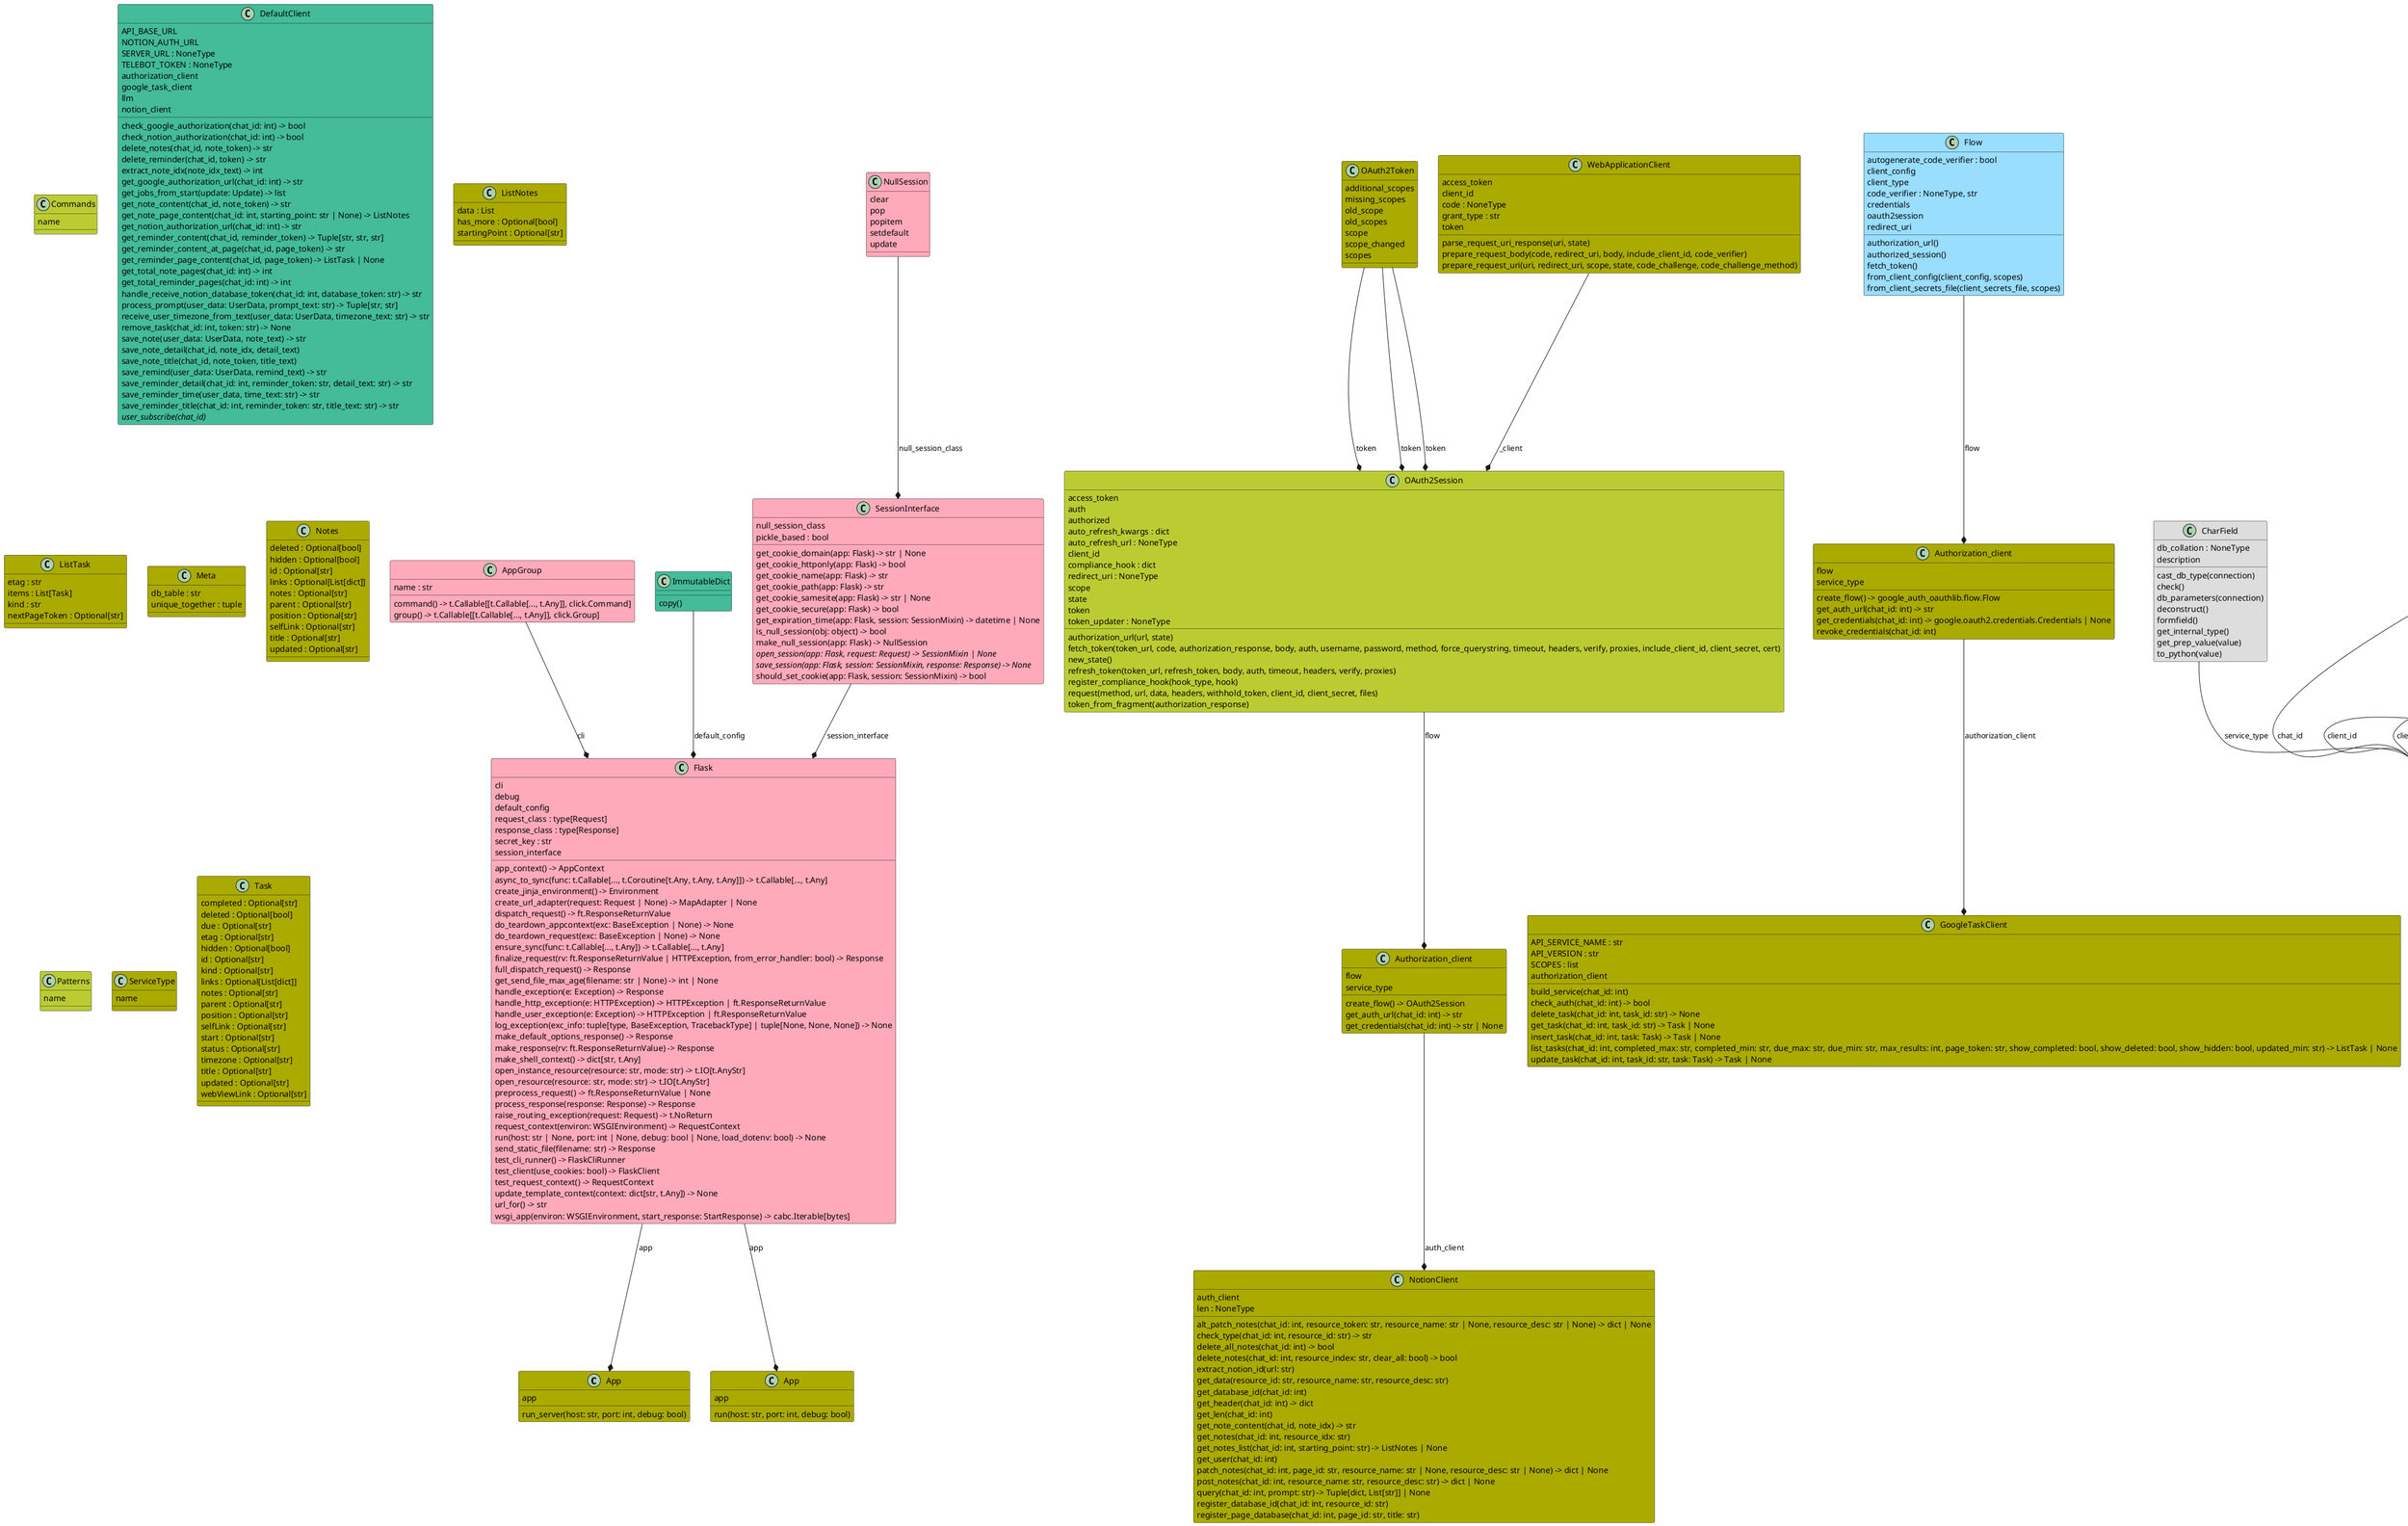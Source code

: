 @startuml classes_test
set namespaceSeparator none
class "App" as SmartNoteAssistant.pkg.notion_api.authorization_server.App #AAAA00 {
  app
  run_server(host: str, port: int, debug: bool)
}
class "App" as SmartNoteAssistant.pkg.google_task_api.authorization_server.App #AAAA00 {
  app
  run(host: str, port: int, debug: bool)
}
class "AppGroup" as flask.cli.AppGroup #FFAABB {
  name : str
  command() -> t.Callable[[t.Callable[..., t.Any]], click.Command]
  group() -> t.Callable[[t.Callable[..., t.Any]], click.Group]
}
class "Authorization_client" as SmartNoteAssistant.pkg.notion_api.authorization_client.Authorization_client #AAAA00 {
  flow
  service_type
  create_flow() -> OAuth2Session
  get_auth_url(chat_id: int) -> str
  get_credentials(chat_id: int) -> str | None
}
class "Authorization_client" as SmartNoteAssistant.pkg.google_task_api.authorization_client.Authorization_client #AAAA00 {
  flow
  service_type
  create_flow() -> google_auth_oauthlib.flow.Flow
  get_auth_url(chat_id: int) -> str
  get_credentials(chat_id: int) -> google.oauth2.credentials.Credentials | None
  revoke_credentials(chat_id: int)
}
class "Authz" as SmartNoteAssistant.pkg.model.authz.Authz #AAAA00 {
  chat_id
  client_id
  client_secret
  created_at
  current_state
  refresh_token
  service_type
  token
  updated_at
}
class "BigIntegerField" as django.db.models.fields.BigIntegerField #DDDDDD {
  MAX_BIGINT : int
  description
  formfield()
  get_internal_type()
}
class "BooleanField" as django.db.models.fields.BooleanField #DDDDDD {
  default_error_messages : dict
  description
  empty_strings_allowed : bool
  formfield()
  get_internal_type()
  get_prep_value(value)
  to_python(value)
}
class "CharField" as django.db.models.fields.CharField #DDDDDD {
  db_collation : NoneType
  description
  cast_db_type(connection)
  check()
  db_parameters(connection)
  deconstruct()
  formfield()
  get_internal_type()
  get_prep_value(value)
  to_python(value)
}
class "CommandConversation" as SmartNoteAssistant.bot.telegram.conversation._command_conversation.CommandConversation #99DDFF {
  debug : bool
  states
  {abstract}start_conversation(update: Update, context: ContextTypes.DEFAULT_TYPE) -> int
}
class "Commands" as SmartNoteAssistant.config._conversation_config.Commands #BBCC33 {
  name
}
class "ConversationCenterController" as SmartNoteAssistant.bot.telegram.conversation.controller._conversation_center_controller.ConversationCenterController #99DDFF {
  client
  conversation_handler
  note_conversation_controller
  notion_db_request_conversation
  notion_page_request_conversation
  prompting_conversation
  reminder_conversation_controller
  timezone_request_conversation
  add_conversation_handler(application) -> None
  cancel(update: Update, context: ContextTypes.DEFAULT_TYPE) -> int
  check_command(update: Update, context: ContextTypes.DEFAULT_TYPE) -> int
}
class "ConversationHandler" as telegram.ext._handlers.conversationhandler.ConversationHandler #77AADD {
  END : Final[int]
  TIMEOUT : Final[int]
  WAITING : Final[int]
  allow_reentry
  block : DVType[bool]
  conversation_timeout
  entry_points
  fallbacks
  map_to_parent
  name
  per_chat
  per_message
  per_user
  persistent
  states
  timeout_jobs : Dict[ConversationKey, Job[Any]]
  check_update(update: object) -> Optional[_CheckUpdateType[CCT]]
  handle_update(update: Update, application: 'Application[Any, CCT, Any, Any, Any, Any]', check_result: _CheckUpdateType[CCT], context: CCT) -> Optional[object]
}
class "DateTimeField" as django.db.models.fields.DateTimeField #DDDDDD {
  default_error_messages : dict
  description
  empty_strings_allowed : bool
  formfield()
  get_db_prep_value(value, connection, prepared)
  get_internal_type()
  get_prep_value(value)
  pre_save(model_instance, add)
  to_python(value)
  value_to_string(obj)
}
class "DefaultClient" as SmartNoteAssistant.client.telegram._default_client.DefaultClient #44BB99 {
  API_BASE_URL
  NOTION_AUTH_URL
  SERVER_URL : NoneType
  TELEBOT_TOKEN : NoneType
  authorization_client
  google_task_client
  llm
  notion_client
  check_google_authorization(chat_id: int) -> bool
  check_notion_authorization(chat_id: int) -> bool
  delete_notes(chat_id, note_token) -> str
  delete_reminder(chat_id, token) -> str
  extract_note_idx(note_idx_text) -> int
  get_google_authorization_url(chat_id: int) -> str
  get_jobs_from_start(update: Update) -> list
  get_note_content(chat_id, note_token) -> str
  get_note_page_content(chat_id: int, starting_point: str | None) -> ListNotes
  get_notion_authorization_url(chat_id: int) -> str
  get_reminder_content(chat_id, reminder_token) -> Tuple[str, str, str]
  get_reminder_content_at_page(chat_id, page_token) -> str
  get_reminder_page_content(chat_id, page_token) -> ListTask | None
  get_total_note_pages(chat_id: int) -> int
  get_total_reminder_pages(chat_id: int) -> int
  handle_receive_notion_database_token(chat_id: int, database_token: str) -> str
  process_prompt(user_data: UserData, prompt_text: str) -> Tuple[str, str]
  receive_user_timezone_from_text(user_data: UserData, timezone_text: str) -> str
  remove_task(chat_id: int, token: str) -> None
  save_note(user_data: UserData, note_text) -> str
  save_note_detail(chat_id, note_idx, detail_text)
  save_note_title(chat_id, note_token, title_text)
  save_remind(user_data: UserData, remind_text) -> str
  save_reminder_detail(chat_id: int, reminder_token: str, detail_text: str) -> str
  save_reminder_time(user_data, time_text: str) -> str
  save_reminder_title(chat_id: int, reminder_token: str, title_text: str) -> str
  {abstract}user_subscribe(chat_id)
}
class "Flask" as flask.app.Flask #FFAABB {
  cli
  debug
  default_config
  request_class : type[Request]
  response_class : type[Response]
  secret_key : str
  session_interface
  app_context() -> AppContext
  async_to_sync(func: t.Callable[..., t.Coroutine[t.Any, t.Any, t.Any]]) -> t.Callable[..., t.Any]
  create_jinja_environment() -> Environment
  create_url_adapter(request: Request | None) -> MapAdapter | None
  dispatch_request() -> ft.ResponseReturnValue
  do_teardown_appcontext(exc: BaseException | None) -> None
  do_teardown_request(exc: BaseException | None) -> None
  ensure_sync(func: t.Callable[..., t.Any]) -> t.Callable[..., t.Any]
  finalize_request(rv: ft.ResponseReturnValue | HTTPException, from_error_handler: bool) -> Response
  full_dispatch_request() -> Response
  get_send_file_max_age(filename: str | None) -> int | None
  handle_exception(e: Exception) -> Response
  handle_http_exception(e: HTTPException) -> HTTPException | ft.ResponseReturnValue
  handle_user_exception(e: Exception) -> HTTPException | ft.ResponseReturnValue
  log_exception(exc_info: tuple[type, BaseException, TracebackType] | tuple[None, None, None]) -> None
  make_default_options_response() -> Response
  make_response(rv: ft.ResponseReturnValue) -> Response
  make_shell_context() -> dict[str, t.Any]
  open_instance_resource(resource: str, mode: str) -> t.IO[t.AnyStr]
  open_resource(resource: str, mode: str) -> t.IO[t.AnyStr]
  preprocess_request() -> ft.ResponseReturnValue | None
  process_response(response: Response) -> Response
  raise_routing_exception(request: Request) -> t.NoReturn
  request_context(environ: WSGIEnvironment) -> RequestContext
  run(host: str | None, port: int | None, debug: bool | None, load_dotenv: bool) -> None
  send_static_file(filename: str) -> Response
  test_cli_runner() -> FlaskCliRunner
  test_client(use_cookies: bool) -> FlaskClient
  test_request_context() -> RequestContext
  update_template_context(context: dict[str, t.Any]) -> None
  url_for() -> str
  wsgi_app(environ: WSGIEnvironment, start_response: StartResponse) -> cabc.Iterable[bytes]
}
class "Flow" as google_auth_oauthlib.flow.Flow #99DDFF {
  autogenerate_code_verifier : bool
  client_config
  client_type
  code_verifier : NoneType, str
  credentials
  oauth2session
  redirect_uri
  authorization_url()
  authorized_session()
  fetch_token()
  from_client_config(client_config, scopes)
  from_client_secrets_file(client_secrets_file, scopes)
}
class "GoogleTaskClient" as SmartNoteAssistant.pkg.google_task_api.client.GoogleTaskClient #AAAA00 {
  API_SERVICE_NAME : str
  API_VERSION : str
  SCOPES : list
  authorization_client
  build_service(chat_id: int)
  check_auth(chat_id: int) -> bool
  delete_task(chat_id: int, task_id: str) -> None
  get_task(chat_id: int, task_id: str) -> Task | None
  insert_task(chat_id: int, task: Task) -> Task | None
  list_tasks(chat_id: int, completed_max: str, completed_min: str, due_max: str, due_min: str, max_results: int, page_token: str, show_completed: bool, show_deleted: bool, show_hidden: bool, updated_min: str) -> ListTask | None
  update_task(chat_id: int, task_id: str, task: Task) -> Task | None
}
class "ImmutableDict" as werkzeug.datastructures.structures.ImmutableDict #44BB99 {
  copy()
}
class "ListNotes" as SmartNoteAssistant.pkg.notion_api.model.ListNotes #AAAA00 {
  data : List
  has_more : Optional[bool]
  startingPoint : Optional[str]
}
class "ListTask" as SmartNoteAssistant.pkg.google_task_api.model.ListTask #AAAA00 {
  etag : str
  items : List[Task]
  kind : str
  nextPageToken : Optional[str]
}
class "Meta" as SmartNoteAssistant.pkg.model.authz.Authz.Meta #AAAA00 {
  db_table : str
  unique_together : tuple
}
class "NoteConversationController" as SmartNoteAssistant.bot.telegram.conversation.controller._note_conversation_controller.NoteConversationController #99DDFF {
  factory : dict[int, ModifyNoteConversation]
  get_callbacks() -> list[CallbackQueryHandler]
  get_entry_points() -> list[CommandHandler]
  get_states_dict(command_handler) -> dict
  share_preview_page_callback(application) -> None
}
class "NotePages" as SmartNoteAssistant.bot.telegram.telegram_pages._note_pages.NotePages #99DDFF {
  client
  check_match_pattern(query: CallbackQuery) -> bool
  client_get_content(chat_id, note_token) -> str
  client_get_total_pages(chat_id: int) -> int
  init_preview_pages(chat_id: int, page: int) -> InlineKeyboardPaginator
  preview_page_callback(update: Update, context: ContextTypes.DEFAULT_TYPE) -> None
  preview_page_query_callback(query: CallbackQuery) -> None
  view_note_page_command(update: Update, context: ContextTypes.DEFAULT_TYPE) -> None
}
class "NotePages" as SmartNoteAssistant.bot.telegram.telegram_pages._note_pages_v2.NotePages #99DDFF {
  client
  check_match_pattern(query: CallbackQuery) -> bool
  client_get_page_content(chat_id, page_token)
  client_get_total_pages(chat_id: int) -> int
  show_preview_page(query: CallbackQuery, context: ContextTypes.DEFAULT_TYPE, starting_point: str | None) -> None
  view_note_page_command(update: Update, context: ContextTypes.DEFAULT_TYPE) -> None
}
class "Notes" as SmartNoteAssistant.pkg.notion_api.model.Notes #AAAA00 {
  deleted : Optional[bool]
  hidden : Optional[bool]
  id : Optional[str]
  links : Optional[List[dict]]
  notes : Optional[str]
  parent : Optional[str]
  position : Optional[str]
  selfLink : Optional[str]
  title : Optional[str]
  updated : Optional[str]
}
class "NotionClient" as SmartNoteAssistant.pkg.notion_api.client.NotionClient #AAAA00 {
  auth_client
  len : NoneType
  alt_patch_notes(chat_id: int, resource_token: str, resource_name: str | None, resource_desc: str | None) -> dict | None
  check_type(chat_id: int, resource_id: str) -> str
  delete_all_notes(chat_id: int) -> bool
  delete_notes(chat_id: int, resource_index: str, clear_all: bool) -> bool
  extract_notion_id(url: str)
  get_data(resource_id: str, resource_name: str, resource_desc: str)
  get_database_id(chat_id: int)
  get_header(chat_id: int) -> dict
  get_len(chat_id: int)
  get_note_content(chat_id, note_idx) -> str
  get_notes(chat_id: int, resource_idx: str)
  get_notes_list(chat_id: int, starting_point: str) -> ListNotes | None
  get_user(chat_id: int)
  patch_notes(chat_id: int, page_id: str, resource_name: str | None, resource_desc: str | None) -> dict | None
  post_notes(chat_id: int, resource_name: str, resource_desc: str) -> dict | None
  query(chat_id: int, prompt: str) -> Tuple[dict, List[str]] | None
  register_database_id(chat_id: int, resource_id: str)
  register_page_database(chat_id: int, page_id: str, title: str)
}
class "NullSession" as flask.sessions.NullSession #FFAABB {
  clear
  pop
  popitem
  setdefault
  update
}
class "OAuth2Session" as requests_oauthlib.oauth2_session.OAuth2Session #BBCC33 {
  access_token
  auth
  authorized
  auto_refresh_kwargs : dict
  auto_refresh_url : NoneType
  client_id
  compliance_hook : dict
  redirect_uri : NoneType
  scope
  state
  token
  token_updater : NoneType
  authorization_url(url, state)
  fetch_token(token_url, code, authorization_response, body, auth, username, password, method, force_querystring, timeout, headers, verify, proxies, include_client_id, client_secret, cert)
  new_state()
  refresh_token(token_url, refresh_token, body, auth, timeout, headers, verify, proxies)
  register_compliance_hook(hook_type, hook)
  request(method, url, data, headers, withhold_token, client_id, client_secret, files)
  token_from_fragment(authorization_response)
}
class "OAuth2Token" as oauthlib.oauth2.rfc6749.tokens.OAuth2Token #AAAA00 {
  additional_scopes
  missing_scopes
  old_scope
  old_scopes
  scope
  scope_changed
  scopes
}
class "Patterns" as SmartNoteAssistant.config._conversation_config.Patterns #BBCC33 {
  name
}
class "PromptingConversation" as SmartNoteAssistant.bot.telegram.conversation._prompting_conversation.PromptingConversation #99DDFF {
  PROMPTING : int
  client
  start_conversation(update: Update, context: ContextTypes.DEFAULT_TYPE) -> int
}
class "ReminderCeleryTask" as SmartNoteAssistant.pkg.model.reminder_cele_task.ReminderCeleryTask #AAAA00 {
  PENDING : str
  REVOKED : str
  chat_id
  choices : list
  completed
  description
  due
  reminder_id
  state
  title
  is_cancelled() -> bool
  mark_completed()
  revoke()
}
class "ReminderConversationController" as SmartNoteAssistant.bot.telegram.conversation.controller._reminder_conversation_controller.ReminderConversationController #99DDFF {
  factory : dict[int, ModifyNoteConversation]
  get_callbacks()
  get_entry_points()
  get_states_dict(command_handler)
  share_preview_page_callback(application) -> None
}
class "ReminderPages" as SmartNoteAssistant.bot.telegram.telegram_pages._reminder_pages.ReminderPages #99DDFF {
  check_match_pattern(query: CallbackQuery) -> bool
  client_get_content(chat_id, note_idx) -> str
  client_get_total_pages(chat_id: int) -> int
  get_option_keyboard(note_idx: str) -> list
  init_preview_pages(chat_id, page: int) -> InlineKeyboardPaginator
  view_note_page_command(update: Update, context: ContextTypes.DEFAULT_TYPE) -> None
}
class "ReminderPages" as SmartNoteAssistant.bot.telegram.telegram_pages._reminder_pages_v2.ReminderPages #99DDFF {
  check_match_pattern(query: CallbackQuery) -> bool
  client_get_page_content(chat_id, page_token)
  client_get_total_pages(chat_id: int) -> int
  get_option_keyboard(note_idx: str) -> list
  show_preview_page(query: CallbackQuery, context: ContextTypes.DEFAULT_TYPE, cur_page_token: str | None) -> None
}
class "RequestNotionDBConversation" as SmartNoteAssistant.bot.telegram.conversation.notion_request.request_notion_db_conversation.RequestNotionDBConversation #99DDFF {
  NOTION_REQ_DB : int
  client
  receive_user_data(update: Update, context: ContextTypes.DEFAULT_TYPE) -> int
  start_conversation(update: Update, context: ContextTypes.DEFAULT_TYPE) -> int
}
class "RequestNotionPageConversation" as SmartNoteAssistant.bot.telegram.conversation.notion_request.request_page_conversation.RequestNotionPageConversation #99DDFF {
  NOTION_REQ_PAGE : int
  client
  receive_user_data(update: Update, context: ContextTypes.DEFAULT_TYPE) -> int
  start_conversation(update: Update, context: ContextTypes.DEFAULT_TYPE) -> int
}
class "ServiceType" as SmartNoteAssistant.pkg.model.authz.ServiceType #AAAA00 {
  name
}
class "SessionInterface" as flask.sessions.SessionInterface #FFAABB {
  null_session_class
  pickle_based : bool
  get_cookie_domain(app: Flask) -> str | None
  get_cookie_httponly(app: Flask) -> bool
  get_cookie_name(app: Flask) -> str
  get_cookie_path(app: Flask) -> str
  get_cookie_samesite(app: Flask) -> str | None
  get_cookie_secure(app: Flask) -> bool
  get_expiration_time(app: Flask, session: SessionMixin) -> datetime | None
  is_null_session(obj: object) -> bool
  make_null_session(app: Flask) -> NullSession
  {abstract}open_session(app: Flask, request: Request) -> SessionMixin | None
  {abstract}save_session(app: Flask, session: SessionMixin, response: Response) -> None
  should_set_cookie(app: Flask, session: SessionMixin) -> bool
}
class "Task" as SmartNoteAssistant.pkg.google_task_api.model.Task #AAAA00 {
  completed : Optional[str]
  deleted : Optional[bool]
  due : Optional[str]
  etag : Optional[str]
  hidden : Optional[bool]
  id : Optional[str]
  kind : Optional[str]
  links : Optional[List[dict]]
  notes : Optional[str]
  parent : Optional[str]
  position : Optional[str]
  selfLink : Optional[str]
  start : Optional[str]
  status : Optional[str]
  timezone : Optional[str]
  title : Optional[str]
  updated : Optional[str]
  webViewLink : Optional[str]
}
class "Telebot" as SmartNoteAssistant.bot.telegram._telebot.Telebot #99DDFF {
  application
  client
  conservation_controller
  init_conversation_controller(client: TelegramClient) -> None
  init_google_authorization_command() -> None
  init_help_command() -> None
  init_notion_authorization_command() -> None
  init_notion_register_page() -> None
  init_show_time_command() -> None
  init_start_command() -> None
  init_test_routine_notification() -> None
  run_polling() -> None
}
class "TextField" as django.db.models.fields.TextField #DDDDDD {
  db_collation : NoneType
  description
  check()
  db_parameters(connection)
  deconstruct()
  formfield()
  get_internal_type()
  get_prep_value(value)
  to_python(value)
}
class "TimezoneRequestConversation" as SmartNoteAssistant.bot.telegram.conversation._timezone_request_conversation.TimezoneRequestConversation #99DDFF {
  TIMEZONE_REQ : int
  client
  client_receive_user_timezone_from_text(update, context: ContextTypes.DEFAULT_TYPE) -> int
  receive_user_location_from_button(update: Update, context: ContextTypes.DEFAULT_TYPE) -> int
  start_conversation(update: Update, context: ContextTypes.DEFAULT_TYPE) -> int
}
class "TrackingDict" as telegram.ext._utils.trackingdict.TrackingDict #77AADD {
  DELETED
  clear() -> None
  mark_as_accessed(key: _KT) -> None
  pop(key: _KT, default: _VT) -> _VT
  pop_accessed_keys() -> Set[_KT]
  pop_accessed_write_items() -> List[Tuple[_KT, _VT]]
  setdefault(key: _KT, default: Optional[_T]) -> _T
  update_no_track(mapping: Mapping[_KT, _VT]) -> None
}
class "WebApplicationClient" as oauthlib.oauth2.rfc6749.clients.web_application.WebApplicationClient #AAAA00 {
  access_token
  client_id
  code : NoneType
  grant_type : str
  token
  parse_request_uri_response(uri, state)
  prepare_request_body(code, redirect_uri, body, include_client_id, code_verifier)
  prepare_request_uri(uri, redirect_uri, scope, state, code_challenge, code_challenge_method)
}
class "__proxy__" as django.utils.functional.lazy.__proxy__ #EEDD88 {
}
SmartNoteAssistant.bot.telegram.conversation._prompting_conversation.PromptingConversation --|> SmartNoteAssistant.bot.telegram.conversation._command_conversation.CommandConversation
SmartNoteAssistant.bot.telegram.conversation._timezone_request_conversation.TimezoneRequestConversation --|> SmartNoteAssistant.bot.telegram.conversation._command_conversation.CommandConversation
SmartNoteAssistant.bot.telegram.conversation.notion_request.request_notion_db_conversation.RequestNotionDBConversation --|> SmartNoteAssistant.bot.telegram.conversation._command_conversation.CommandConversation
SmartNoteAssistant.bot.telegram.conversation.notion_request.request_page_conversation.RequestNotionPageConversation --|> SmartNoteAssistant.bot.telegram.conversation._command_conversation.CommandConversation
SmartNoteAssistant.bot.telegram.telegram_pages._reminder_pages.ReminderPages --|> SmartNoteAssistant.bot.telegram.telegram_pages._note_pages.NotePages
SmartNoteAssistant.bot.telegram.telegram_pages._reminder_pages_v2.ReminderPages --|> SmartNoteAssistant.bot.telegram.telegram_pages._note_pages_v2.NotePages
SmartNoteAssistant.bot.telegram.conversation._prompting_conversation.PromptingConversation --* SmartNoteAssistant.bot.telegram.conversation.controller._conversation_center_controller.ConversationCenterController : prompting_conversation
SmartNoteAssistant.bot.telegram.conversation._timezone_request_conversation.TimezoneRequestConversation --* SmartNoteAssistant.bot.telegram.conversation.controller._conversation_center_controller.ConversationCenterController : timezone_request_conversation
SmartNoteAssistant.bot.telegram.conversation.controller._conversation_center_controller.ConversationCenterController --* SmartNoteAssistant.bot.telegram._telebot.Telebot : conservation_controller
SmartNoteAssistant.bot.telegram.conversation.controller._note_conversation_controller.NoteConversationController --* SmartNoteAssistant.bot.telegram.conversation.controller._conversation_center_controller.ConversationCenterController : note_conversation_controller
SmartNoteAssistant.bot.telegram.conversation.controller._reminder_conversation_controller.ReminderConversationController --* SmartNoteAssistant.bot.telegram.conversation.controller._conversation_center_controller.ConversationCenterController : reminder_conversation_controller
SmartNoteAssistant.bot.telegram.conversation.notion_request.request_notion_db_conversation.RequestNotionDBConversation --* SmartNoteAssistant.bot.telegram.conversation.controller._conversation_center_controller.ConversationCenterController : notion_db_request_conversation
SmartNoteAssistant.bot.telegram.conversation.notion_request.request_page_conversation.RequestNotionPageConversation --* SmartNoteAssistant.bot.telegram.conversation.controller._conversation_center_controller.ConversationCenterController : notion_page_request_conversation
SmartNoteAssistant.pkg.google_task_api.authorization_client.Authorization_client --* SmartNoteAssistant.pkg.google_task_api.client.GoogleTaskClient : authorization_client
SmartNoteAssistant.pkg.notion_api.authorization_client.Authorization_client --* SmartNoteAssistant.pkg.notion_api.client.NotionClient : auth_client
django.db.models.fields.BigIntegerField --* SmartNoteAssistant.pkg.model.authz.Authz : chat_id
django.db.models.fields.BigIntegerField --* SmartNoteAssistant.pkg.model.reminder_cele_task.ReminderCeleryTask : chat_id
django.db.models.fields.CharField --* SmartNoteAssistant.pkg.model.authz.Authz : service_type
django.db.models.fields.DateTimeField --* SmartNoteAssistant.pkg.model.authz.Authz : created_at
django.db.models.fields.DateTimeField --* SmartNoteAssistant.pkg.model.authz.Authz : updated_at
django.db.models.fields.DateTimeField --* SmartNoteAssistant.pkg.model.reminder_cele_task.ReminderCeleryTask : due
django.db.models.fields.TextField --* SmartNoteAssistant.pkg.model.authz.Authz : current_state
django.db.models.fields.TextField --* SmartNoteAssistant.pkg.model.authz.Authz : token
django.db.models.fields.TextField --* SmartNoteAssistant.pkg.model.authz.Authz : refresh_token
django.db.models.fields.TextField --* SmartNoteAssistant.pkg.model.authz.Authz : client_id
django.db.models.fields.TextField --* SmartNoteAssistant.pkg.model.authz.Authz : client_secret
django.db.models.fields.TextField --* SmartNoteAssistant.pkg.model.reminder_cele_task.ReminderCeleryTask : reminder_id
django.db.models.fields.TextField --* SmartNoteAssistant.pkg.model.reminder_cele_task.ReminderCeleryTask : title
django.db.models.fields.TextField --* SmartNoteAssistant.pkg.model.reminder_cele_task.ReminderCeleryTask : description
django.utils.functional.lazy.__proxy__ --* django.db.models.fields.BigIntegerField : description
django.utils.functional.lazy.__proxy__ --* django.db.models.fields.BooleanField : description
django.utils.functional.lazy.__proxy__ --* django.db.models.fields.DateTimeField : description
django.utils.functional.lazy.__proxy__ --* django.db.models.fields.TextField : description
flask.app.Flask --* SmartNoteAssistant.pkg.google_task_api.authorization_server.App : app
flask.app.Flask --* SmartNoteAssistant.pkg.notion_api.authorization_server.App : app
flask.cli.AppGroup --* flask.app.Flask : cli
flask.sessions.NullSession --* flask.sessions.SessionInterface : null_session_class
flask.sessions.SessionInterface --* flask.app.Flask : session_interface
google_auth_oauthlib.flow.Flow --* SmartNoteAssistant.pkg.google_task_api.authorization_client.Authorization_client : flow
oauthlib.oauth2.rfc6749.clients.web_application.WebApplicationClient --* requests_oauthlib.oauth2_session.OAuth2Session : _client
oauthlib.oauth2.rfc6749.tokens.OAuth2Token --* requests_oauthlib.oauth2_session.OAuth2Session : token
oauthlib.oauth2.rfc6749.tokens.OAuth2Token --* requests_oauthlib.oauth2_session.OAuth2Session : token
oauthlib.oauth2.rfc6749.tokens.OAuth2Token --* requests_oauthlib.oauth2_session.OAuth2Session : token
requests_oauthlib.oauth2_session.OAuth2Session --* SmartNoteAssistant.pkg.notion_api.authorization_client.Authorization_client : flow
telegram.ext._handlers.conversationhandler.ConversationHandler --* SmartNoteAssistant.bot.telegram.conversation.controller._conversation_center_controller.ConversationCenterController : conversation_handler
telegram.ext._utils.trackingdict.TrackingDict --* telegram.ext._handlers.conversationhandler.ConversationHandler : _conversations
werkzeug.datastructures.structures.ImmutableDict --* flask.app.Flask : default_config
@enduml
